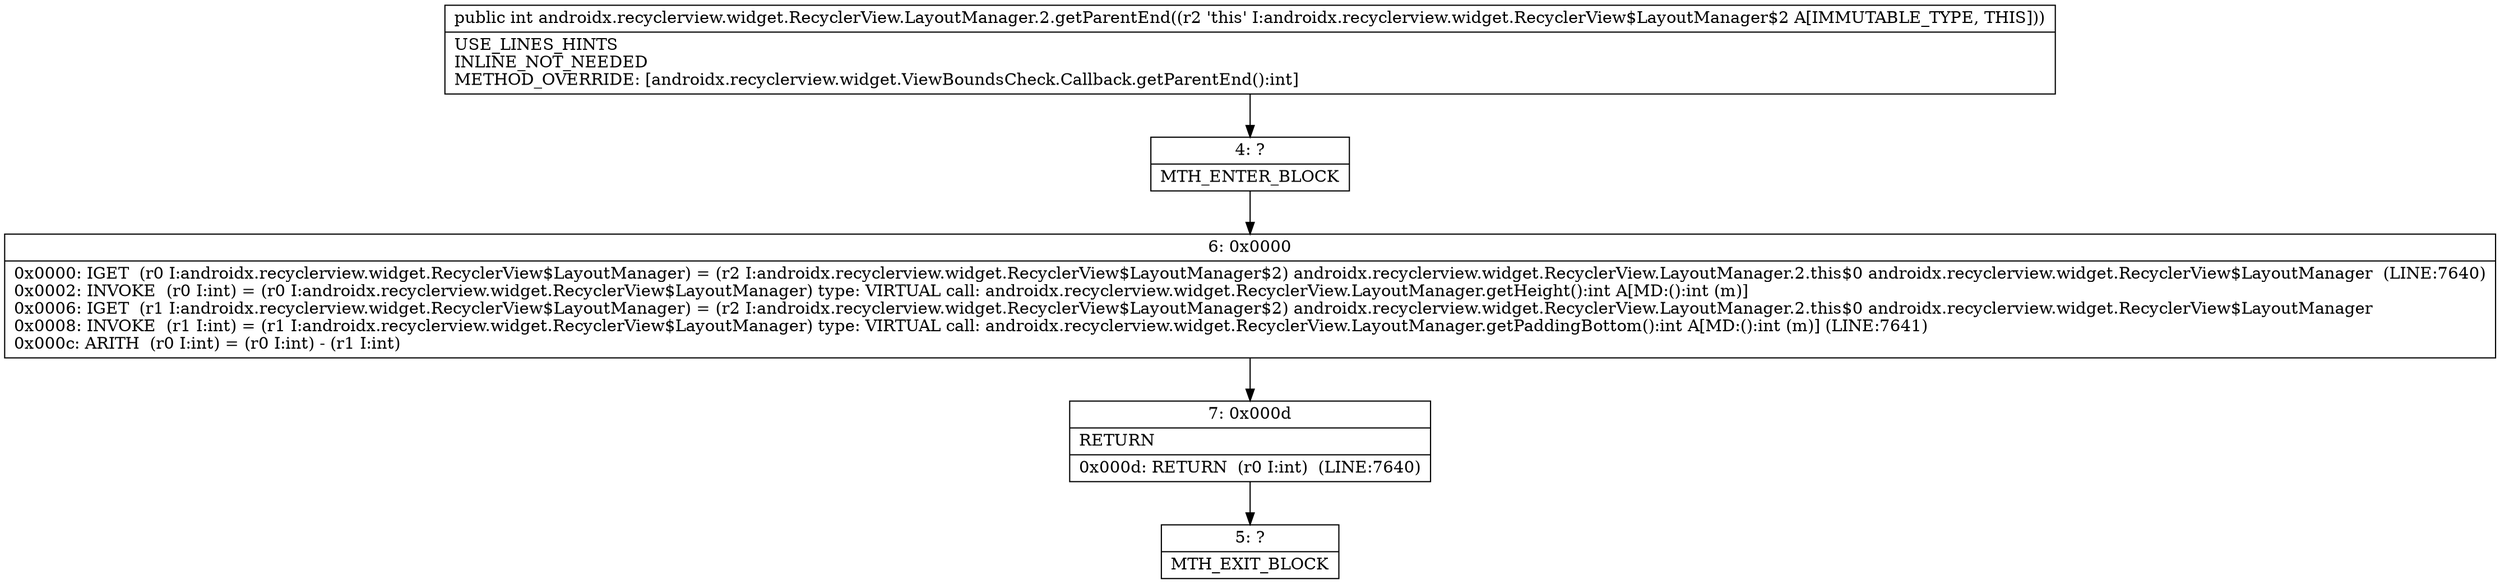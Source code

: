 digraph "CFG forandroidx.recyclerview.widget.RecyclerView.LayoutManager.2.getParentEnd()I" {
Node_4 [shape=record,label="{4\:\ ?|MTH_ENTER_BLOCK\l}"];
Node_6 [shape=record,label="{6\:\ 0x0000|0x0000: IGET  (r0 I:androidx.recyclerview.widget.RecyclerView$LayoutManager) = (r2 I:androidx.recyclerview.widget.RecyclerView$LayoutManager$2) androidx.recyclerview.widget.RecyclerView.LayoutManager.2.this$0 androidx.recyclerview.widget.RecyclerView$LayoutManager  (LINE:7640)\l0x0002: INVOKE  (r0 I:int) = (r0 I:androidx.recyclerview.widget.RecyclerView$LayoutManager) type: VIRTUAL call: androidx.recyclerview.widget.RecyclerView.LayoutManager.getHeight():int A[MD:():int (m)]\l0x0006: IGET  (r1 I:androidx.recyclerview.widget.RecyclerView$LayoutManager) = (r2 I:androidx.recyclerview.widget.RecyclerView$LayoutManager$2) androidx.recyclerview.widget.RecyclerView.LayoutManager.2.this$0 androidx.recyclerview.widget.RecyclerView$LayoutManager \l0x0008: INVOKE  (r1 I:int) = (r1 I:androidx.recyclerview.widget.RecyclerView$LayoutManager) type: VIRTUAL call: androidx.recyclerview.widget.RecyclerView.LayoutManager.getPaddingBottom():int A[MD:():int (m)] (LINE:7641)\l0x000c: ARITH  (r0 I:int) = (r0 I:int) \- (r1 I:int) \l}"];
Node_7 [shape=record,label="{7\:\ 0x000d|RETURN\l|0x000d: RETURN  (r0 I:int)  (LINE:7640)\l}"];
Node_5 [shape=record,label="{5\:\ ?|MTH_EXIT_BLOCK\l}"];
MethodNode[shape=record,label="{public int androidx.recyclerview.widget.RecyclerView.LayoutManager.2.getParentEnd((r2 'this' I:androidx.recyclerview.widget.RecyclerView$LayoutManager$2 A[IMMUTABLE_TYPE, THIS]))  | USE_LINES_HINTS\lINLINE_NOT_NEEDED\lMETHOD_OVERRIDE: [androidx.recyclerview.widget.ViewBoundsCheck.Callback.getParentEnd():int]\l}"];
MethodNode -> Node_4;Node_4 -> Node_6;
Node_6 -> Node_7;
Node_7 -> Node_5;
}

